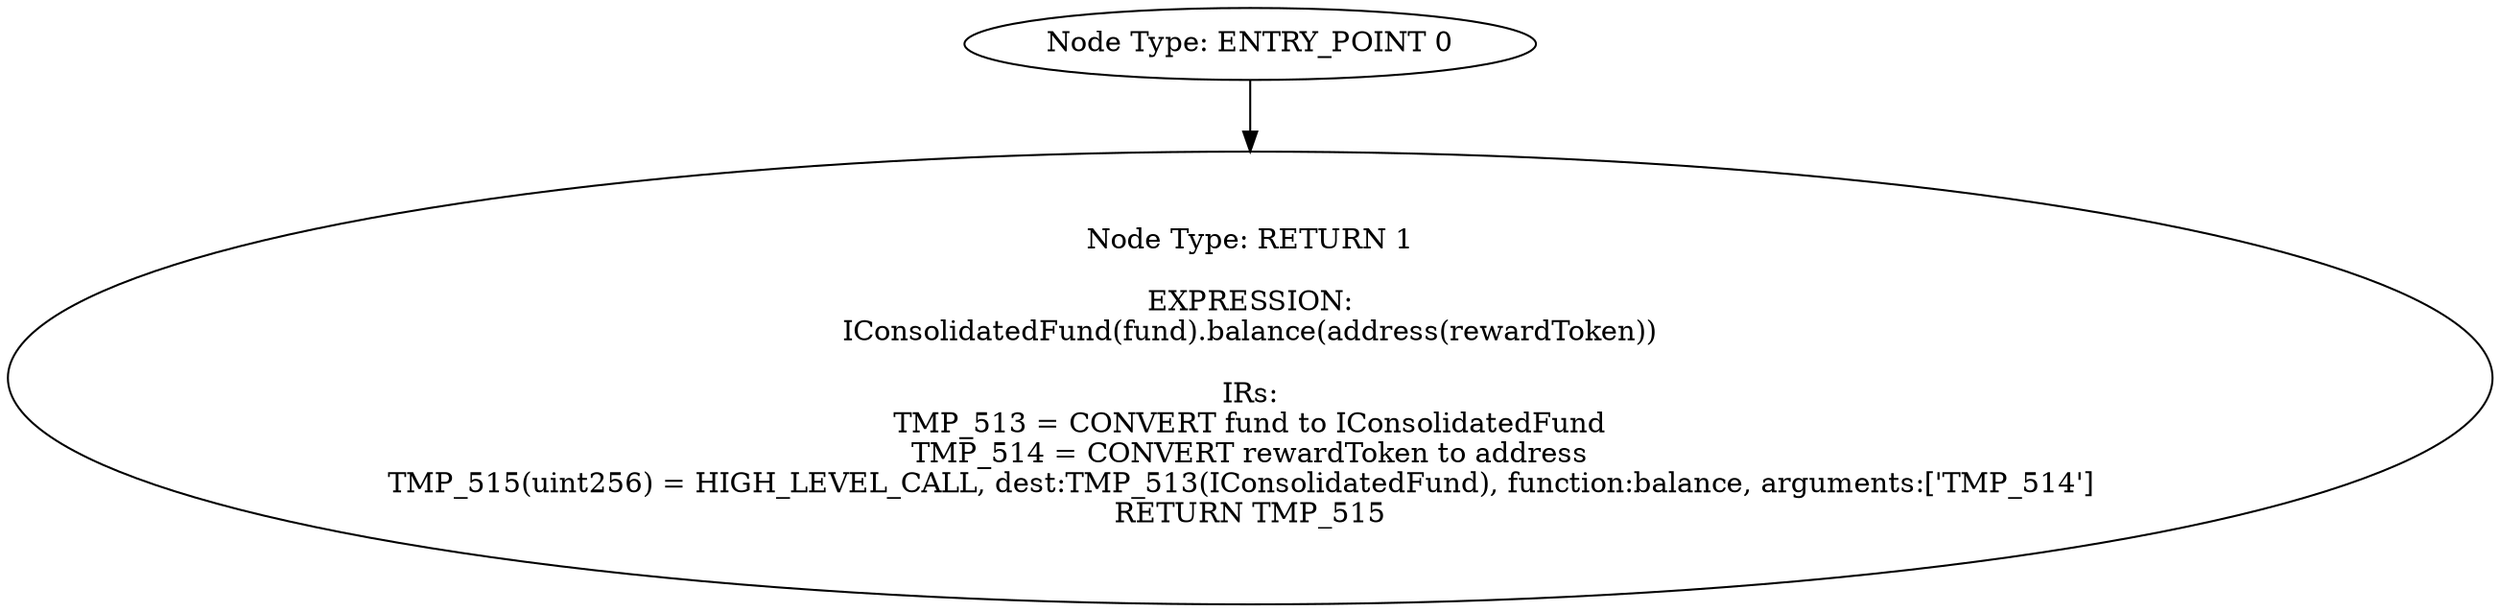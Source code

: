digraph{
0[label="Node Type: ENTRY_POINT 0
"];
0->1;
1[label="Node Type: RETURN 1

EXPRESSION:
IConsolidatedFund(fund).balance(address(rewardToken))

IRs:
TMP_513 = CONVERT fund to IConsolidatedFund
TMP_514 = CONVERT rewardToken to address
TMP_515(uint256) = HIGH_LEVEL_CALL, dest:TMP_513(IConsolidatedFund), function:balance, arguments:['TMP_514']  
RETURN TMP_515"];
}
